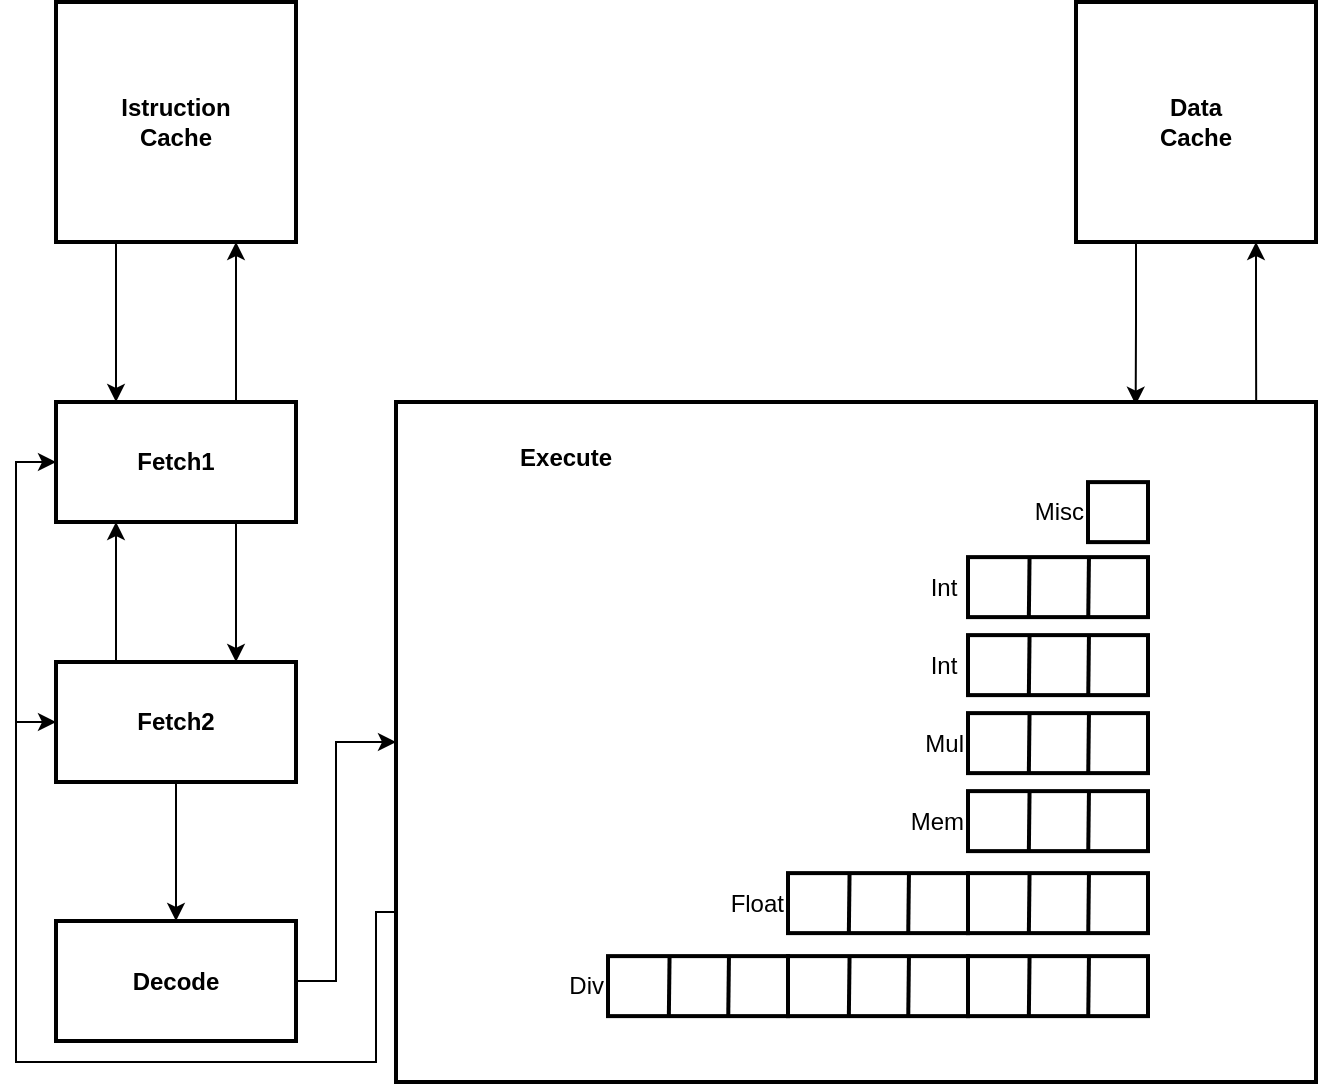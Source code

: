 <mxfile version="12.2.3" type="github" pages="1">
  <diagram id="EdAOTdUpAiUYNW-F2-T8" name="Page-1">
    <mxGraphModel dx="854" dy="507" grid="1" gridSize="10" guides="1" tooltips="1" connect="1" arrows="1" fold="1" page="1" pageScale="1" pageWidth="827" pageHeight="1169" math="0" shadow="0">
      <root>
        <mxCell id="0"/>
        <mxCell id="1" parent="0"/>
        <mxCell id="xlTgU6gEici19xFDkvJ_-10" style="edgeStyle=orthogonalEdgeStyle;rounded=0;orthogonalLoop=1;jettySize=auto;html=1;exitX=0.25;exitY=1;exitDx=0;exitDy=0;entryX=0.25;entryY=0;entryDx=0;entryDy=0;fontStyle=1;fontFamily=Helvetica;" parent="1" source="xlTgU6gEici19xFDkvJ_-1" target="xlTgU6gEici19xFDkvJ_-2" edge="1">
          <mxGeometry relative="1" as="geometry"/>
        </mxCell>
        <mxCell id="xlTgU6gEici19xFDkvJ_-1" value="Istruction&lt;br&gt;Cache" style="rounded=0;whiteSpace=wrap;html=1;fontStyle=1;strokeWidth=2;fontFamily=Helvetica;" parent="1" vertex="1">
          <mxGeometry x="80" y="40" width="120" height="120" as="geometry"/>
        </mxCell>
        <mxCell id="xlTgU6gEici19xFDkvJ_-11" style="edgeStyle=orthogonalEdgeStyle;rounded=0;orthogonalLoop=1;jettySize=auto;html=1;exitX=0.75;exitY=0;exitDx=0;exitDy=0;entryX=0.75;entryY=1;entryDx=0;entryDy=0;fontStyle=1;fontFamily=Helvetica;" parent="1" source="xlTgU6gEici19xFDkvJ_-2" target="xlTgU6gEici19xFDkvJ_-1" edge="1">
          <mxGeometry relative="1" as="geometry"/>
        </mxCell>
        <mxCell id="xlTgU6gEici19xFDkvJ_-12" style="edgeStyle=orthogonalEdgeStyle;rounded=0;orthogonalLoop=1;jettySize=auto;html=1;exitX=0.25;exitY=1;exitDx=0;exitDy=0;entryX=0.25;entryY=0;entryDx=0;entryDy=0;fontStyle=1;fontFamily=Helvetica;startArrow=classic;startFill=1;endArrow=none;endFill=0;" parent="1" source="xlTgU6gEici19xFDkvJ_-2" target="xlTgU6gEici19xFDkvJ_-3" edge="1">
          <mxGeometry relative="1" as="geometry"/>
        </mxCell>
        <mxCell id="xlTgU6gEici19xFDkvJ_-2" value="Fetch1" style="rounded=0;whiteSpace=wrap;html=1;fontStyle=1;strokeWidth=2;fontFamily=Helvetica;" parent="1" vertex="1">
          <mxGeometry x="80" y="240" width="120" height="60" as="geometry"/>
        </mxCell>
        <mxCell id="xlTgU6gEici19xFDkvJ_-13" style="edgeStyle=orthogonalEdgeStyle;rounded=0;orthogonalLoop=1;jettySize=auto;html=1;exitX=0.75;exitY=0;exitDx=0;exitDy=0;fontStyle=1;entryX=0.75;entryY=1;entryDx=0;entryDy=0;fontFamily=Helvetica;startArrow=classic;startFill=1;endArrow=none;endFill=0;" parent="1" source="xlTgU6gEici19xFDkvJ_-3" target="xlTgU6gEici19xFDkvJ_-2" edge="1">
          <mxGeometry relative="1" as="geometry">
            <mxPoint x="90" y="400" as="targetPoint"/>
          </mxGeometry>
        </mxCell>
        <mxCell id="xlTgU6gEici19xFDkvJ_-15" style="edgeStyle=orthogonalEdgeStyle;rounded=0;orthogonalLoop=1;jettySize=auto;html=1;exitX=0.5;exitY=1;exitDx=0;exitDy=0;entryX=0.5;entryY=0;entryDx=0;entryDy=0;fontStyle=1;fontFamily=Helvetica;" parent="1" source="xlTgU6gEici19xFDkvJ_-3" target="xlTgU6gEici19xFDkvJ_-4" edge="1">
          <mxGeometry relative="1" as="geometry"/>
        </mxCell>
        <mxCell id="xlTgU6gEici19xFDkvJ_-3" value="Fetch2" style="rounded=0;whiteSpace=wrap;html=1;fontStyle=1;strokeWidth=2;fontFamily=Helvetica;" parent="1" vertex="1">
          <mxGeometry x="80" y="370" width="120" height="60" as="geometry"/>
        </mxCell>
        <mxCell id="xlTgU6gEici19xFDkvJ_-16" style="edgeStyle=orthogonalEdgeStyle;rounded=0;orthogonalLoop=1;jettySize=auto;html=1;exitX=1;exitY=0.5;exitDx=0;exitDy=0;entryX=0;entryY=0.5;entryDx=0;entryDy=0;fontFamily=Helvetica;" parent="1" source="xlTgU6gEici19xFDkvJ_-4" target="oU3VeBDMUItlI4Esvr1q-70" edge="1">
          <mxGeometry relative="1" as="geometry">
            <mxPoint x="270" y="348" as="targetPoint"/>
            <Array as="points">
              <mxPoint x="220" y="530"/>
              <mxPoint x="220" y="410"/>
            </Array>
          </mxGeometry>
        </mxCell>
        <mxCell id="xlTgU6gEici19xFDkvJ_-4" value="&lt;span&gt;Decode&lt;/span&gt;" style="rounded=0;whiteSpace=wrap;html=1;fontStyle=1;strokeWidth=2;fontFamily=Helvetica;" parent="1" vertex="1">
          <mxGeometry x="80" y="499.5" width="120" height="60" as="geometry"/>
        </mxCell>
        <mxCell id="k6JdWvfrGM5CxqxWn0M3-3" style="edgeStyle=orthogonalEdgeStyle;rounded=0;orthogonalLoop=1;jettySize=auto;html=1;exitX=0.25;exitY=1;exitDx=0;exitDy=0;entryX=0.804;entryY=0.004;entryDx=0;entryDy=0;entryPerimeter=0;" parent="1" source="xlTgU6gEici19xFDkvJ_-6" target="oU3VeBDMUItlI4Esvr1q-70" edge="1">
          <mxGeometry relative="1" as="geometry">
            <mxPoint x="640" y="220" as="targetPoint"/>
          </mxGeometry>
        </mxCell>
        <mxCell id="k6JdWvfrGM5CxqxWn0M3-5" style="edgeStyle=orthogonalEdgeStyle;rounded=0;orthogonalLoop=1;jettySize=auto;html=1;exitX=0.75;exitY=1;exitDx=0;exitDy=0;entryX=0.935;entryY=0.004;entryDx=0;entryDy=0;entryPerimeter=0;startArrow=classic;startFill=1;endArrow=none;endFill=0;" parent="1" source="xlTgU6gEici19xFDkvJ_-6" target="oU3VeBDMUItlI4Esvr1q-70" edge="1">
          <mxGeometry relative="1" as="geometry"/>
        </mxCell>
        <mxCell id="xlTgU6gEici19xFDkvJ_-6" value="Data&lt;br&gt;Cache" style="rounded=0;whiteSpace=wrap;html=1;fontStyle=1;strokeWidth=2;fontFamily=Helvetica;" parent="1" vertex="1">
          <mxGeometry x="590" y="40" width="120" height="120" as="geometry"/>
        </mxCell>
        <mxCell id="k6JdWvfrGM5CxqxWn0M3-6" style="edgeStyle=orthogonalEdgeStyle;rounded=0;orthogonalLoop=1;jettySize=auto;html=1;exitX=0;exitY=0.75;exitDx=0;exitDy=0;entryX=0;entryY=0.5;entryDx=0;entryDy=0;startArrow=none;startFill=0;endArrow=classic;endFill=1;" parent="1" source="oU3VeBDMUItlI4Esvr1q-70" target="xlTgU6gEici19xFDkvJ_-2" edge="1">
          <mxGeometry relative="1" as="geometry">
            <Array as="points">
              <mxPoint x="240" y="495"/>
              <mxPoint x="240" y="570"/>
              <mxPoint x="60" y="570"/>
              <mxPoint x="60" y="270"/>
            </Array>
          </mxGeometry>
        </mxCell>
        <mxCell id="k6JdWvfrGM5CxqxWn0M3-8" style="edgeStyle=orthogonalEdgeStyle;rounded=0;orthogonalLoop=1;jettySize=auto;html=1;exitX=0;exitY=0.75;exitDx=0;exitDy=0;entryX=0;entryY=0.5;entryDx=0;entryDy=0;startArrow=none;startFill=0;endArrow=classic;endFill=1;" parent="1" source="oU3VeBDMUItlI4Esvr1q-70" target="xlTgU6gEici19xFDkvJ_-3" edge="1">
          <mxGeometry relative="1" as="geometry">
            <Array as="points">
              <mxPoint x="240" y="495"/>
              <mxPoint x="240" y="570"/>
              <mxPoint x="60" y="570"/>
              <mxPoint x="60" y="400"/>
            </Array>
          </mxGeometry>
        </mxCell>
        <mxCell id="oU3VeBDMUItlI4Esvr1q-70" value="&amp;nbsp; &amp;nbsp; &amp;nbsp; &amp;nbsp; &amp;nbsp; &lt;br&gt;&amp;nbsp; &amp;nbsp; &amp;nbsp; &amp;nbsp; &amp;nbsp; &amp;nbsp; &amp;nbsp; &amp;nbsp; &amp;nbsp; &lt;b&gt;Execute&lt;/b&gt;" style="rounded=0;whiteSpace=wrap;html=1;verticalAlign=top;labelPosition=center;verticalLabelPosition=middle;align=left;strokeWidth=2;fontFamily=Helvetica;" parent="1" vertex="1">
          <mxGeometry x="250" y="240" width="460" height="340" as="geometry"/>
        </mxCell>
        <mxCell id="oU3VeBDMUItlI4Esvr1q-71" value="Int&amp;nbsp;" style="rounded=0;whiteSpace=wrap;html=1;align=right;labelPosition=left;verticalLabelPosition=middle;verticalAlign=middle;strokeWidth=2;fontFamily=Helvetica;" parent="1" vertex="1">
          <mxGeometry x="536" y="356.559" width="90" height="30" as="geometry"/>
        </mxCell>
        <mxCell id="oU3VeBDMUItlI4Esvr1q-72" value="" style="endArrow=none;html=1;exitX=0.338;exitY=0.997;exitDx=0;exitDy=0;exitPerimeter=0;entryX=0.342;entryY=0.003;entryDx=0;entryDy=0;entryPerimeter=0;strokeWidth=2;fontFamily=Helvetica;" parent="1" source="oU3VeBDMUItlI4Esvr1q-71" target="oU3VeBDMUItlI4Esvr1q-71" edge="1">
          <mxGeometry width="50" height="50" relative="1" as="geometry">
            <mxPoint x="6" y="459.559" as="sourcePoint"/>
            <mxPoint x="407" y="279.559" as="targetPoint"/>
          </mxGeometry>
        </mxCell>
        <mxCell id="oU3VeBDMUItlI4Esvr1q-73" value="" style="endArrow=none;html=1;exitX=0.668;exitY=1.01;exitDx=0;exitDy=0;exitPerimeter=0;entryX=0.672;entryY=-0.003;entryDx=0;entryDy=0;entryPerimeter=0;strokeWidth=2;fontFamily=Helvetica;" parent="1" source="oU3VeBDMUItlI4Esvr1q-71" target="oU3VeBDMUItlI4Esvr1q-71" edge="1">
          <mxGeometry width="50" height="50" relative="1" as="geometry">
            <mxPoint x="445.8" y="339.939" as="sourcePoint"/>
            <mxPoint x="446" y="279.559" as="targetPoint"/>
          </mxGeometry>
        </mxCell>
        <mxCell id="oU3VeBDMUItlI4Esvr1q-74" value="Mul" style="rounded=0;whiteSpace=wrap;html=1;align=right;labelPosition=left;verticalLabelPosition=middle;verticalAlign=middle;strokeWidth=2;fontFamily=Helvetica;" parent="1" vertex="1">
          <mxGeometry x="536" y="395.559" width="90" height="30" as="geometry"/>
        </mxCell>
        <mxCell id="oU3VeBDMUItlI4Esvr1q-75" value="" style="endArrow=none;html=1;exitX=0.338;exitY=0.997;exitDx=0;exitDy=0;exitPerimeter=0;entryX=0.342;entryY=0.003;entryDx=0;entryDy=0;entryPerimeter=0;strokeWidth=2;fontFamily=Helvetica;" parent="1" source="oU3VeBDMUItlI4Esvr1q-74" target="oU3VeBDMUItlI4Esvr1q-74" edge="1">
          <mxGeometry width="50" height="50" relative="1" as="geometry">
            <mxPoint x="6" y="499.559" as="sourcePoint"/>
            <mxPoint x="407" y="319.559" as="targetPoint"/>
          </mxGeometry>
        </mxCell>
        <mxCell id="oU3VeBDMUItlI4Esvr1q-76" value="" style="endArrow=none;html=1;exitX=0.668;exitY=1.01;exitDx=0;exitDy=0;exitPerimeter=0;entryX=0.672;entryY=-0.003;entryDx=0;entryDy=0;entryPerimeter=0;strokeWidth=2;fontFamily=Helvetica;" parent="1" source="oU3VeBDMUItlI4Esvr1q-74" target="oU3VeBDMUItlI4Esvr1q-74" edge="1">
          <mxGeometry width="50" height="50" relative="1" as="geometry">
            <mxPoint x="445.8" y="379.939" as="sourcePoint"/>
            <mxPoint x="446" y="319.559" as="targetPoint"/>
          </mxGeometry>
        </mxCell>
        <mxCell id="oU3VeBDMUItlI4Esvr1q-77" value="Div" style="rounded=0;whiteSpace=wrap;html=1;align=right;labelPosition=left;verticalLabelPosition=middle;verticalAlign=middle;strokeWidth=2;fontFamily=Helvetica;" parent="1" vertex="1">
          <mxGeometry x="356" y="517.059" width="90" height="30" as="geometry"/>
        </mxCell>
        <mxCell id="oU3VeBDMUItlI4Esvr1q-78" value="" style="endArrow=none;html=1;exitX=0.338;exitY=0.997;exitDx=0;exitDy=0;exitPerimeter=0;entryX=0.342;entryY=0.003;entryDx=0;entryDy=0;entryPerimeter=0;strokeWidth=2;fontFamily=Helvetica;" parent="1" source="oU3VeBDMUItlI4Esvr1q-77" target="oU3VeBDMUItlI4Esvr1q-77" edge="1">
          <mxGeometry width="50" height="50" relative="1" as="geometry">
            <mxPoint x="6" y="539.559" as="sourcePoint"/>
            <mxPoint x="407" y="359.559" as="targetPoint"/>
          </mxGeometry>
        </mxCell>
        <mxCell id="oU3VeBDMUItlI4Esvr1q-79" value="" style="endArrow=none;html=1;exitX=0.668;exitY=1.01;exitDx=0;exitDy=0;exitPerimeter=0;entryX=0.672;entryY=-0.003;entryDx=0;entryDy=0;entryPerimeter=0;strokeWidth=2;fontFamily=Helvetica;" parent="1" source="oU3VeBDMUItlI4Esvr1q-77" target="oU3VeBDMUItlI4Esvr1q-77" edge="1">
          <mxGeometry width="50" height="50" relative="1" as="geometry">
            <mxPoint x="445.8" y="419.939" as="sourcePoint"/>
            <mxPoint x="446" y="359.559" as="targetPoint"/>
          </mxGeometry>
        </mxCell>
        <mxCell id="oU3VeBDMUItlI4Esvr1q-80" value="" style="rounded=0;whiteSpace=wrap;html=1;align=right;labelPosition=left;verticalLabelPosition=middle;verticalAlign=middle;strokeWidth=2;fontFamily=Helvetica;" parent="1" vertex="1">
          <mxGeometry x="446" y="517.059" width="90" height="30" as="geometry"/>
        </mxCell>
        <mxCell id="oU3VeBDMUItlI4Esvr1q-81" value="" style="endArrow=none;html=1;exitX=0.338;exitY=0.997;exitDx=0;exitDy=0;exitPerimeter=0;entryX=0.342;entryY=0.003;entryDx=0;entryDy=0;entryPerimeter=0;strokeWidth=2;fontFamily=Helvetica;" parent="1" source="oU3VeBDMUItlI4Esvr1q-80" target="oU3VeBDMUItlI4Esvr1q-80" edge="1">
          <mxGeometry width="50" height="50" relative="1" as="geometry">
            <mxPoint x="-299" y="579.559" as="sourcePoint"/>
            <mxPoint x="102" y="399.559" as="targetPoint"/>
          </mxGeometry>
        </mxCell>
        <mxCell id="oU3VeBDMUItlI4Esvr1q-82" value="" style="endArrow=none;html=1;exitX=0.668;exitY=1.01;exitDx=0;exitDy=0;exitPerimeter=0;entryX=0.672;entryY=-0.003;entryDx=0;entryDy=0;entryPerimeter=0;strokeWidth=2;fontFamily=Helvetica;" parent="1" source="oU3VeBDMUItlI4Esvr1q-80" target="oU3VeBDMUItlI4Esvr1q-80" edge="1">
          <mxGeometry width="50" height="50" relative="1" as="geometry">
            <mxPoint x="140.8" y="459.939" as="sourcePoint"/>
            <mxPoint x="141" y="399.559" as="targetPoint"/>
          </mxGeometry>
        </mxCell>
        <mxCell id="oU3VeBDMUItlI4Esvr1q-83" value="" style="rounded=0;whiteSpace=wrap;html=1;align=right;labelPosition=left;verticalLabelPosition=middle;verticalAlign=middle;strokeWidth=2;fontFamily=Helvetica;" parent="1" vertex="1">
          <mxGeometry x="536" y="517.059" width="90" height="30" as="geometry"/>
        </mxCell>
        <mxCell id="oU3VeBDMUItlI4Esvr1q-84" value="" style="endArrow=none;html=1;exitX=0.338;exitY=0.997;exitDx=0;exitDy=0;exitPerimeter=0;entryX=0.342;entryY=0.003;entryDx=0;entryDy=0;entryPerimeter=0;strokeWidth=2;fontFamily=Helvetica;" parent="1" source="oU3VeBDMUItlI4Esvr1q-83" target="oU3VeBDMUItlI4Esvr1q-83" edge="1">
          <mxGeometry width="50" height="50" relative="1" as="geometry">
            <mxPoint x="-289" y="589.559" as="sourcePoint"/>
            <mxPoint x="112" y="409.559" as="targetPoint"/>
          </mxGeometry>
        </mxCell>
        <mxCell id="oU3VeBDMUItlI4Esvr1q-85" value="" style="endArrow=none;html=1;exitX=0.668;exitY=1.01;exitDx=0;exitDy=0;exitPerimeter=0;entryX=0.672;entryY=-0.003;entryDx=0;entryDy=0;entryPerimeter=0;strokeWidth=2;fontFamily=Helvetica;" parent="1" source="oU3VeBDMUItlI4Esvr1q-83" target="oU3VeBDMUItlI4Esvr1q-83" edge="1">
          <mxGeometry width="50" height="50" relative="1" as="geometry">
            <mxPoint x="150.8" y="469.939" as="sourcePoint"/>
            <mxPoint x="151" y="409.559" as="targetPoint"/>
          </mxGeometry>
        </mxCell>
        <mxCell id="oU3VeBDMUItlI4Esvr1q-86" value="Float" style="rounded=0;whiteSpace=wrap;html=1;align=right;labelPosition=left;verticalLabelPosition=middle;verticalAlign=middle;strokeWidth=2;fontFamily=Helvetica;" parent="1" vertex="1">
          <mxGeometry x="446" y="475.559" width="90" height="30" as="geometry"/>
        </mxCell>
        <mxCell id="oU3VeBDMUItlI4Esvr1q-87" value="" style="endArrow=none;html=1;exitX=0.338;exitY=0.997;exitDx=0;exitDy=0;exitPerimeter=0;entryX=0.342;entryY=0.003;entryDx=0;entryDy=0;entryPerimeter=0;strokeWidth=2;fontFamily=Helvetica;" parent="1" source="oU3VeBDMUItlI4Esvr1q-86" target="oU3VeBDMUItlI4Esvr1q-86" edge="1">
          <mxGeometry width="50" height="50" relative="1" as="geometry">
            <mxPoint x="-279" y="599.559" as="sourcePoint"/>
            <mxPoint x="122" y="419.559" as="targetPoint"/>
          </mxGeometry>
        </mxCell>
        <mxCell id="oU3VeBDMUItlI4Esvr1q-88" value="" style="endArrow=none;html=1;exitX=0.668;exitY=1.01;exitDx=0;exitDy=0;exitPerimeter=0;entryX=0.672;entryY=-0.003;entryDx=0;entryDy=0;entryPerimeter=0;strokeWidth=2;fontFamily=Helvetica;" parent="1" source="oU3VeBDMUItlI4Esvr1q-86" target="oU3VeBDMUItlI4Esvr1q-86" edge="1">
          <mxGeometry width="50" height="50" relative="1" as="geometry">
            <mxPoint x="160.8" y="479.939" as="sourcePoint"/>
            <mxPoint x="161" y="419.559" as="targetPoint"/>
          </mxGeometry>
        </mxCell>
        <mxCell id="oU3VeBDMUItlI4Esvr1q-89" value="" style="rounded=0;whiteSpace=wrap;html=1;align=right;labelPosition=left;verticalLabelPosition=middle;verticalAlign=middle;strokeWidth=2;fontFamily=Helvetica;" parent="1" vertex="1">
          <mxGeometry x="536" y="475.559" width="90" height="30" as="geometry"/>
        </mxCell>
        <mxCell id="oU3VeBDMUItlI4Esvr1q-90" value="" style="endArrow=none;html=1;exitX=0.338;exitY=0.997;exitDx=0;exitDy=0;exitPerimeter=0;entryX=0.342;entryY=0.003;entryDx=0;entryDy=0;entryPerimeter=0;strokeWidth=2;fontFamily=Helvetica;" parent="1" source="oU3VeBDMUItlI4Esvr1q-89" target="oU3VeBDMUItlI4Esvr1q-89" edge="1">
          <mxGeometry width="50" height="50" relative="1" as="geometry">
            <mxPoint x="-269" y="609.559" as="sourcePoint"/>
            <mxPoint x="132" y="429.559" as="targetPoint"/>
          </mxGeometry>
        </mxCell>
        <mxCell id="oU3VeBDMUItlI4Esvr1q-91" value="" style="endArrow=none;html=1;exitX=0.668;exitY=1.01;exitDx=0;exitDy=0;exitPerimeter=0;entryX=0.672;entryY=-0.003;entryDx=0;entryDy=0;entryPerimeter=0;strokeWidth=2;fontFamily=Helvetica;" parent="1" source="oU3VeBDMUItlI4Esvr1q-89" target="oU3VeBDMUItlI4Esvr1q-89" edge="1">
          <mxGeometry width="50" height="50" relative="1" as="geometry">
            <mxPoint x="170.8" y="489.939" as="sourcePoint"/>
            <mxPoint x="171" y="429.559" as="targetPoint"/>
          </mxGeometry>
        </mxCell>
        <mxCell id="oU3VeBDMUItlI4Esvr1q-92" value="Mem" style="rounded=0;whiteSpace=wrap;html=1;align=right;labelPosition=left;verticalLabelPosition=middle;verticalAlign=middle;strokeWidth=2;fontFamily=Helvetica;" parent="1" vertex="1">
          <mxGeometry x="536" y="434.559" width="90" height="30" as="geometry"/>
        </mxCell>
        <mxCell id="oU3VeBDMUItlI4Esvr1q-93" value="" style="endArrow=none;html=1;exitX=0.338;exitY=0.997;exitDx=0;exitDy=0;exitPerimeter=0;entryX=0.342;entryY=0.003;entryDx=0;entryDy=0;entryPerimeter=0;strokeWidth=2;fontFamily=Helvetica;" parent="1" source="oU3VeBDMUItlI4Esvr1q-92" target="oU3VeBDMUItlI4Esvr1q-92" edge="1">
          <mxGeometry width="50" height="50" relative="1" as="geometry">
            <mxPoint x="6" y="617.559" as="sourcePoint"/>
            <mxPoint x="407" y="437.559" as="targetPoint"/>
          </mxGeometry>
        </mxCell>
        <mxCell id="oU3VeBDMUItlI4Esvr1q-94" value="" style="endArrow=none;html=1;exitX=0.668;exitY=1.01;exitDx=0;exitDy=0;exitPerimeter=0;entryX=0.672;entryY=-0.003;entryDx=0;entryDy=0;entryPerimeter=0;strokeWidth=2;fontFamily=Helvetica;" parent="1" source="oU3VeBDMUItlI4Esvr1q-92" target="oU3VeBDMUItlI4Esvr1q-92" edge="1">
          <mxGeometry width="50" height="50" relative="1" as="geometry">
            <mxPoint x="445.8" y="497.939" as="sourcePoint"/>
            <mxPoint x="446" y="437.559" as="targetPoint"/>
          </mxGeometry>
        </mxCell>
        <mxCell id="oU3VeBDMUItlI4Esvr1q-95" value="Misc" style="rounded=0;whiteSpace=wrap;html=1;align=right;labelPosition=left;verticalLabelPosition=middle;verticalAlign=middle;strokeWidth=2;fontFamily=Helvetica;" parent="1" vertex="1">
          <mxGeometry x="596" y="280.059" width="30" height="30" as="geometry"/>
        </mxCell>
        <mxCell id="oU3VeBDMUItlI4Esvr1q-115" value="Int&amp;nbsp;" style="rounded=0;whiteSpace=wrap;html=1;align=right;labelPosition=left;verticalLabelPosition=middle;verticalAlign=middle;strokeWidth=2;fontFamily=Helvetica;" parent="1" vertex="1">
          <mxGeometry x="536" y="317.559" width="90" height="30" as="geometry"/>
        </mxCell>
        <mxCell id="oU3VeBDMUItlI4Esvr1q-116" value="" style="endArrow=none;html=1;exitX=0.338;exitY=0.997;exitDx=0;exitDy=0;exitPerimeter=0;entryX=0.342;entryY=0.003;entryDx=0;entryDy=0;entryPerimeter=0;strokeWidth=2;fontFamily=Helvetica;" parent="1" source="oU3VeBDMUItlI4Esvr1q-115" target="oU3VeBDMUItlI4Esvr1q-115" edge="1">
          <mxGeometry width="50" height="50" relative="1" as="geometry">
            <mxPoint x="6" y="419.559" as="sourcePoint"/>
            <mxPoint x="407" y="239.559" as="targetPoint"/>
          </mxGeometry>
        </mxCell>
        <mxCell id="oU3VeBDMUItlI4Esvr1q-117" value="" style="endArrow=none;html=1;exitX=0.668;exitY=1.01;exitDx=0;exitDy=0;exitPerimeter=0;entryX=0.672;entryY=-0.003;entryDx=0;entryDy=0;entryPerimeter=0;strokeWidth=2;fontFamily=Helvetica;" parent="1" source="oU3VeBDMUItlI4Esvr1q-115" target="oU3VeBDMUItlI4Esvr1q-115" edge="1">
          <mxGeometry width="50" height="50" relative="1" as="geometry">
            <mxPoint x="445.8" y="299.939" as="sourcePoint"/>
            <mxPoint x="446" y="239.559" as="targetPoint"/>
          </mxGeometry>
        </mxCell>
      </root>
    </mxGraphModel>
  </diagram>
</mxfile>
